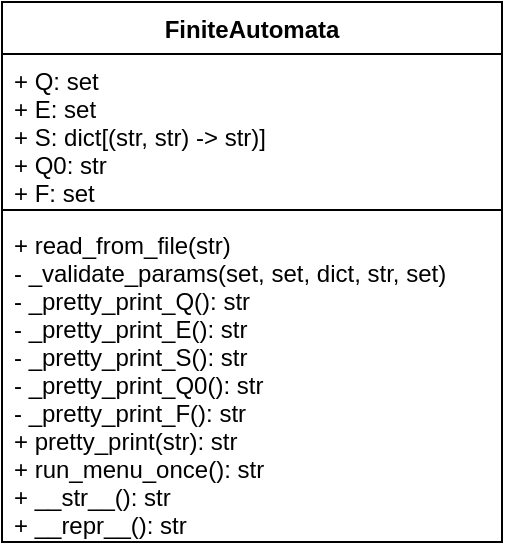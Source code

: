 <mxfile version="13.8.9-1" type="device"><diagram id="_V9BSMD-4pxM1B_hgqNK" name="Page-1"><mxGraphModel dx="314" dy="560" grid="1" gridSize="10" guides="1" tooltips="1" connect="1" arrows="1" fold="1" page="1" pageScale="1" pageWidth="827" pageHeight="1169" math="0" shadow="0"><root><mxCell id="0"/><mxCell id="1" parent="0"/><mxCell id="9on_oIk52__eW8SxmJxi-1" value="FiniteAutomata" style="swimlane;fontStyle=1;align=center;verticalAlign=top;childLayout=stackLayout;horizontal=1;startSize=26;horizontalStack=0;resizeParent=1;resizeParentMax=0;resizeLast=0;collapsible=1;marginBottom=0;" vertex="1" parent="1"><mxGeometry x="160" y="370" width="250" height="270" as="geometry"/></mxCell><mxCell id="9on_oIk52__eW8SxmJxi-2" value="+ Q: set&#xA;+ E: set&#xA;+ S: dict[(str, str) -&gt; str)]&#xA;+ Q0: str&#xA;+ F: set&#xA;" style="text;strokeColor=none;fillColor=none;align=left;verticalAlign=top;spacingLeft=4;spacingRight=4;overflow=hidden;rotatable=0;points=[[0,0.5],[1,0.5]];portConstraint=eastwest;" vertex="1" parent="9on_oIk52__eW8SxmJxi-1"><mxGeometry y="26" width="250" height="74" as="geometry"/></mxCell><mxCell id="9on_oIk52__eW8SxmJxi-3" value="" style="line;strokeWidth=1;fillColor=none;align=left;verticalAlign=middle;spacingTop=-1;spacingLeft=3;spacingRight=3;rotatable=0;labelPosition=right;points=[];portConstraint=eastwest;" vertex="1" parent="9on_oIk52__eW8SxmJxi-1"><mxGeometry y="100" width="250" height="8" as="geometry"/></mxCell><mxCell id="9on_oIk52__eW8SxmJxi-4" value="+ read_from_file(str)&#xA;- _validate_params(set, set, dict, str, set)&#xA;- _pretty_print_Q(): str&#xA;- _pretty_print_E(): str&#xA;- _pretty_print_S(): str&#xA;- _pretty_print_Q0(): str&#xA;- _pretty_print_F(): str&#xA;+ pretty_print(str): str&#xA;+ run_menu_once(): str&#xA;+ __str__(): str&#xA;+ __repr__(): str&#xA;" style="text;strokeColor=none;fillColor=none;align=left;verticalAlign=top;spacingLeft=4;spacingRight=4;overflow=hidden;rotatable=0;points=[[0,0.5],[1,0.5]];portConstraint=eastwest;" vertex="1" parent="9on_oIk52__eW8SxmJxi-1"><mxGeometry y="108" width="250" height="162" as="geometry"/></mxCell></root></mxGraphModel></diagram></mxfile>